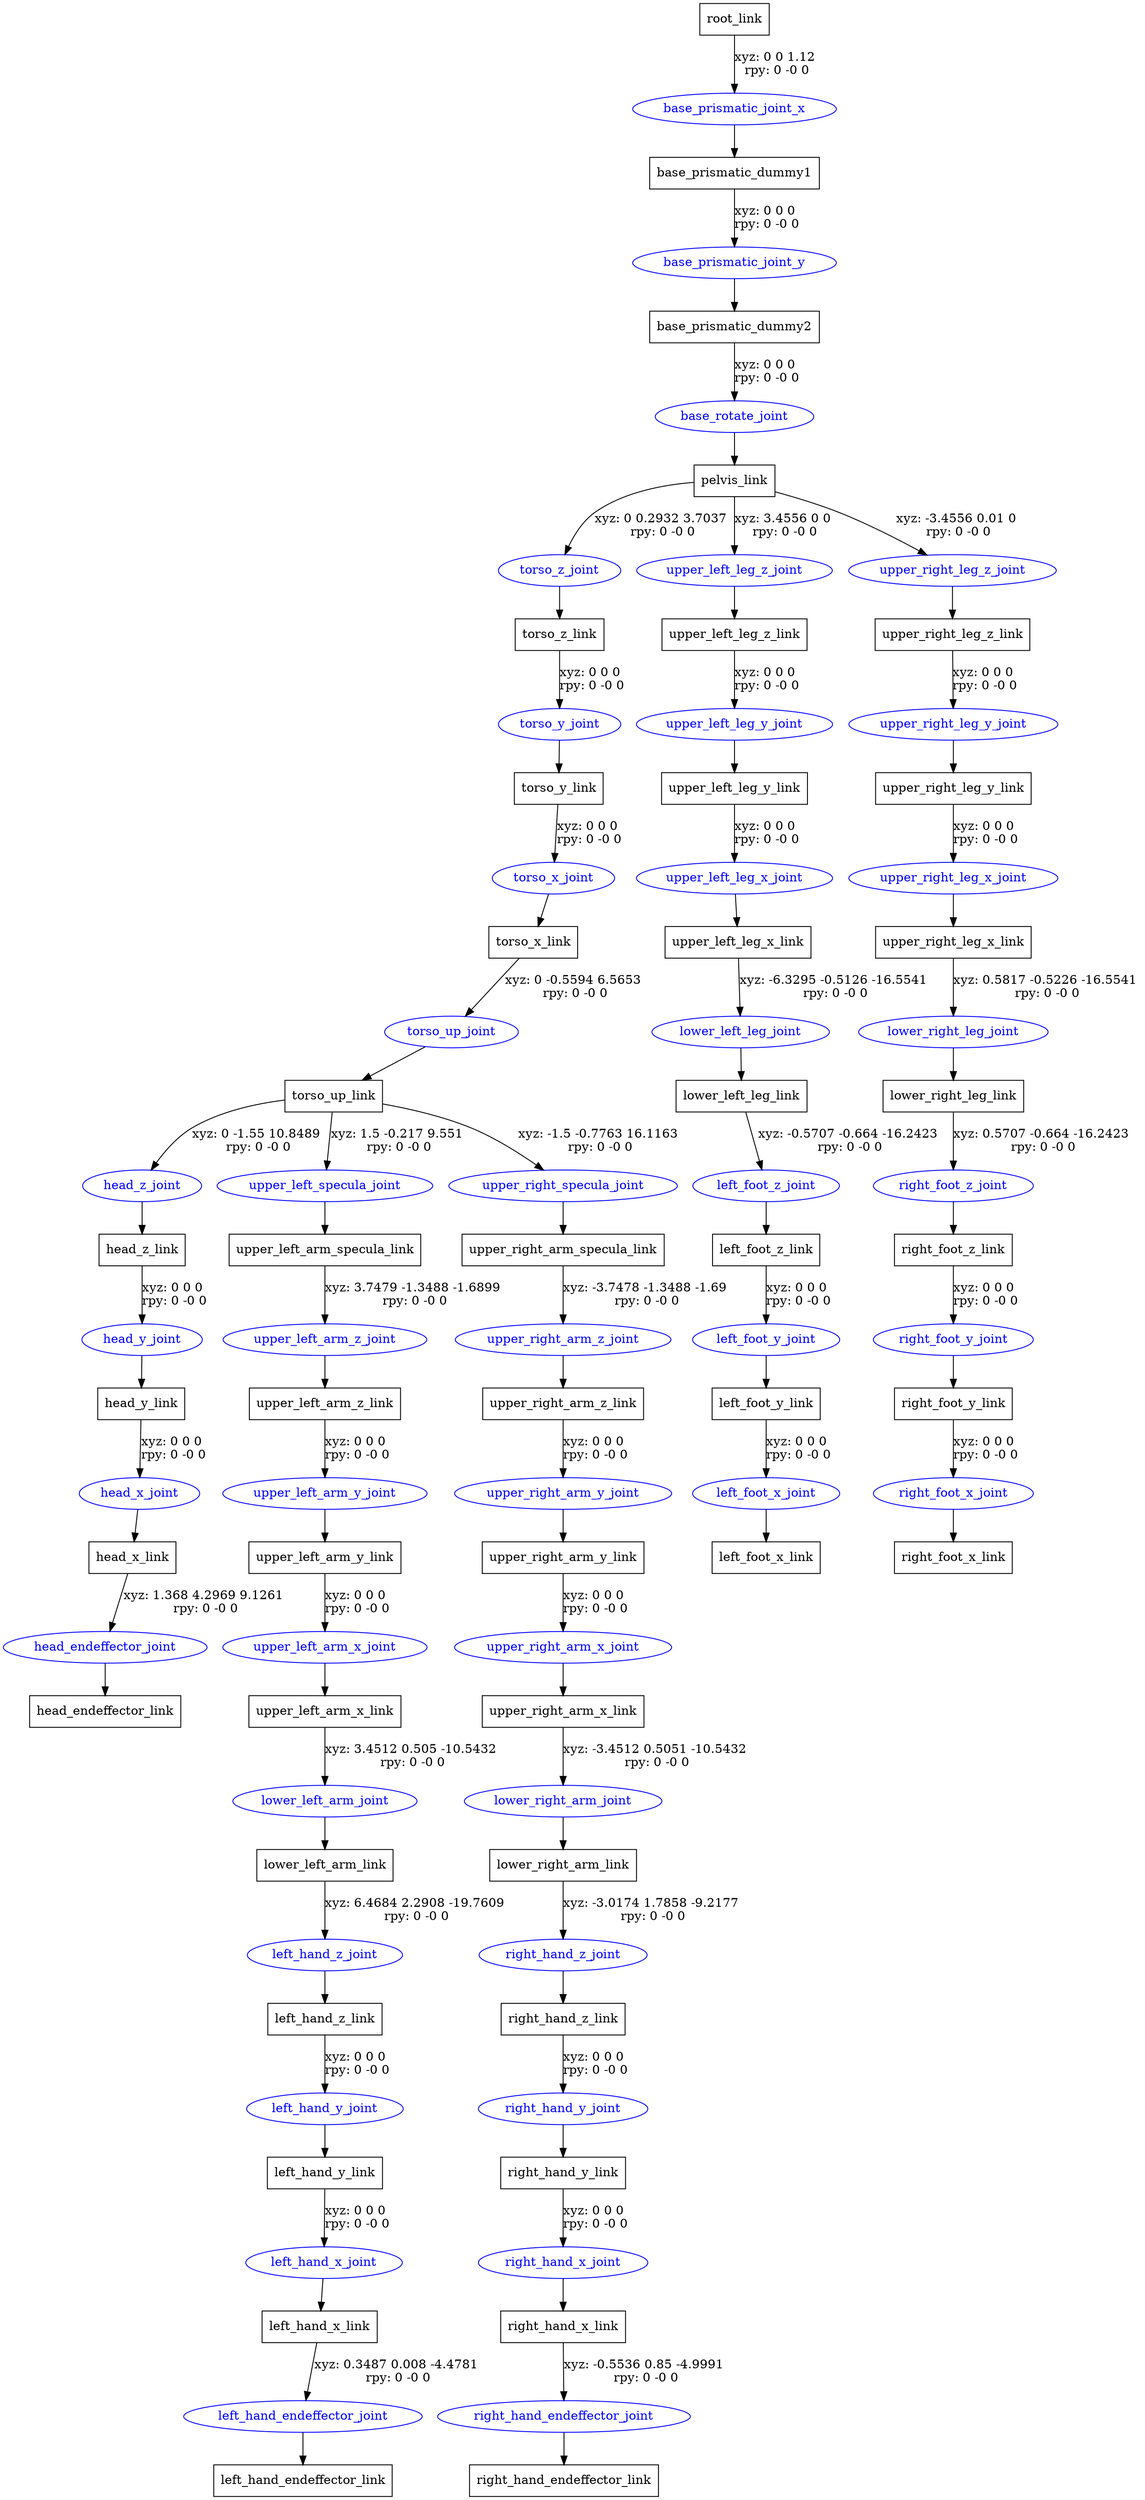digraph G {
node [shape=box];
"root_link" [label="root_link"];
"base_prismatic_dummy1" [label="base_prismatic_dummy1"];
"base_prismatic_dummy2" [label="base_prismatic_dummy2"];
"pelvis_link" [label="pelvis_link"];
"torso_z_link" [label="torso_z_link"];
"torso_y_link" [label="torso_y_link"];
"torso_x_link" [label="torso_x_link"];
"torso_up_link" [label="torso_up_link"];
"head_z_link" [label="head_z_link"];
"head_y_link" [label="head_y_link"];
"head_x_link" [label="head_x_link"];
"head_endeffector_link" [label="head_endeffector_link"];
"upper_left_arm_specula_link" [label="upper_left_arm_specula_link"];
"upper_left_arm_z_link" [label="upper_left_arm_z_link"];
"upper_left_arm_y_link" [label="upper_left_arm_y_link"];
"upper_left_arm_x_link" [label="upper_left_arm_x_link"];
"lower_left_arm_link" [label="lower_left_arm_link"];
"left_hand_z_link" [label="left_hand_z_link"];
"left_hand_y_link" [label="left_hand_y_link"];
"left_hand_x_link" [label="left_hand_x_link"];
"left_hand_endeffector_link" [label="left_hand_endeffector_link"];
"upper_right_arm_specula_link" [label="upper_right_arm_specula_link"];
"upper_right_arm_z_link" [label="upper_right_arm_z_link"];
"upper_right_arm_y_link" [label="upper_right_arm_y_link"];
"upper_right_arm_x_link" [label="upper_right_arm_x_link"];
"lower_right_arm_link" [label="lower_right_arm_link"];
"right_hand_z_link" [label="right_hand_z_link"];
"right_hand_y_link" [label="right_hand_y_link"];
"right_hand_x_link" [label="right_hand_x_link"];
"right_hand_endeffector_link" [label="right_hand_endeffector_link"];
"upper_left_leg_z_link" [label="upper_left_leg_z_link"];
"upper_left_leg_y_link" [label="upper_left_leg_y_link"];
"upper_left_leg_x_link" [label="upper_left_leg_x_link"];
"lower_left_leg_link" [label="lower_left_leg_link"];
"left_foot_z_link" [label="left_foot_z_link"];
"left_foot_y_link" [label="left_foot_y_link"];
"left_foot_x_link" [label="left_foot_x_link"];
"upper_right_leg_z_link" [label="upper_right_leg_z_link"];
"upper_right_leg_y_link" [label="upper_right_leg_y_link"];
"upper_right_leg_x_link" [label="upper_right_leg_x_link"];
"lower_right_leg_link" [label="lower_right_leg_link"];
"right_foot_z_link" [label="right_foot_z_link"];
"right_foot_y_link" [label="right_foot_y_link"];
"right_foot_x_link" [label="right_foot_x_link"];
node [shape=ellipse, color=blue, fontcolor=blue];
"root_link" -> "base_prismatic_joint_x" [label="xyz: 0 0 1.12 \nrpy: 0 -0 0"]
"base_prismatic_joint_x" -> "base_prismatic_dummy1"
"base_prismatic_dummy1" -> "base_prismatic_joint_y" [label="xyz: 0 0 0 \nrpy: 0 -0 0"]
"base_prismatic_joint_y" -> "base_prismatic_dummy2"
"base_prismatic_dummy2" -> "base_rotate_joint" [label="xyz: 0 0 0 \nrpy: 0 -0 0"]
"base_rotate_joint" -> "pelvis_link"
"pelvis_link" -> "torso_z_joint" [label="xyz: 0 0.2932 3.7037 \nrpy: 0 -0 0"]
"torso_z_joint" -> "torso_z_link"
"torso_z_link" -> "torso_y_joint" [label="xyz: 0 0 0 \nrpy: 0 -0 0"]
"torso_y_joint" -> "torso_y_link"
"torso_y_link" -> "torso_x_joint" [label="xyz: 0 0 0 \nrpy: 0 -0 0"]
"torso_x_joint" -> "torso_x_link"
"torso_x_link" -> "torso_up_joint" [label="xyz: 0 -0.5594 6.5653 \nrpy: 0 -0 0"]
"torso_up_joint" -> "torso_up_link"
"torso_up_link" -> "head_z_joint" [label="xyz: 0 -1.55 10.8489 \nrpy: 0 -0 0"]
"head_z_joint" -> "head_z_link"
"head_z_link" -> "head_y_joint" [label="xyz: 0 0 0 \nrpy: 0 -0 0"]
"head_y_joint" -> "head_y_link"
"head_y_link" -> "head_x_joint" [label="xyz: 0 0 0 \nrpy: 0 -0 0"]
"head_x_joint" -> "head_x_link"
"head_x_link" -> "head_endeffector_joint" [label="xyz: 1.368 4.2969 9.1261 \nrpy: 0 -0 0"]
"head_endeffector_joint" -> "head_endeffector_link"
"torso_up_link" -> "upper_left_specula_joint" [label="xyz: 1.5 -0.217 9.551 \nrpy: 0 -0 0"]
"upper_left_specula_joint" -> "upper_left_arm_specula_link"
"upper_left_arm_specula_link" -> "upper_left_arm_z_joint" [label="xyz: 3.7479 -1.3488 -1.6899 \nrpy: 0 -0 0"]
"upper_left_arm_z_joint" -> "upper_left_arm_z_link"
"upper_left_arm_z_link" -> "upper_left_arm_y_joint" [label="xyz: 0 0 0 \nrpy: 0 -0 0"]
"upper_left_arm_y_joint" -> "upper_left_arm_y_link"
"upper_left_arm_y_link" -> "upper_left_arm_x_joint" [label="xyz: 0 0 0 \nrpy: 0 -0 0"]
"upper_left_arm_x_joint" -> "upper_left_arm_x_link"
"upper_left_arm_x_link" -> "lower_left_arm_joint" [label="xyz: 3.4512 0.505 -10.5432 \nrpy: 0 -0 0"]
"lower_left_arm_joint" -> "lower_left_arm_link"
"lower_left_arm_link" -> "left_hand_z_joint" [label="xyz: 6.4684 2.2908 -19.7609 \nrpy: 0 -0 0"]
"left_hand_z_joint" -> "left_hand_z_link"
"left_hand_z_link" -> "left_hand_y_joint" [label="xyz: 0 0 0 \nrpy: 0 -0 0"]
"left_hand_y_joint" -> "left_hand_y_link"
"left_hand_y_link" -> "left_hand_x_joint" [label="xyz: 0 0 0 \nrpy: 0 -0 0"]
"left_hand_x_joint" -> "left_hand_x_link"
"left_hand_x_link" -> "left_hand_endeffector_joint" [label="xyz: 0.3487 0.008 -4.4781 \nrpy: 0 -0 0"]
"left_hand_endeffector_joint" -> "left_hand_endeffector_link"
"torso_up_link" -> "upper_right_specula_joint" [label="xyz: -1.5 -0.7763 16.1163 \nrpy: 0 -0 0"]
"upper_right_specula_joint" -> "upper_right_arm_specula_link"
"upper_right_arm_specula_link" -> "upper_right_arm_z_joint" [label="xyz: -3.7478 -1.3488 -1.69 \nrpy: 0 -0 0"]
"upper_right_arm_z_joint" -> "upper_right_arm_z_link"
"upper_right_arm_z_link" -> "upper_right_arm_y_joint" [label="xyz: 0 0 0 \nrpy: 0 -0 0"]
"upper_right_arm_y_joint" -> "upper_right_arm_y_link"
"upper_right_arm_y_link" -> "upper_right_arm_x_joint" [label="xyz: 0 0 0 \nrpy: 0 -0 0"]
"upper_right_arm_x_joint" -> "upper_right_arm_x_link"
"upper_right_arm_x_link" -> "lower_right_arm_joint" [label="xyz: -3.4512 0.5051 -10.5432 \nrpy: 0 -0 0"]
"lower_right_arm_joint" -> "lower_right_arm_link"
"lower_right_arm_link" -> "right_hand_z_joint" [label="xyz: -3.0174 1.7858 -9.2177 \nrpy: 0 -0 0"]
"right_hand_z_joint" -> "right_hand_z_link"
"right_hand_z_link" -> "right_hand_y_joint" [label="xyz: 0 0 0 \nrpy: 0 -0 0"]
"right_hand_y_joint" -> "right_hand_y_link"
"right_hand_y_link" -> "right_hand_x_joint" [label="xyz: 0 0 0 \nrpy: 0 -0 0"]
"right_hand_x_joint" -> "right_hand_x_link"
"right_hand_x_link" -> "right_hand_endeffector_joint" [label="xyz: -0.5536 0.85 -4.9991 \nrpy: 0 -0 0"]
"right_hand_endeffector_joint" -> "right_hand_endeffector_link"
"pelvis_link" -> "upper_left_leg_z_joint" [label="xyz: 3.4556 0 0 \nrpy: 0 -0 0"]
"upper_left_leg_z_joint" -> "upper_left_leg_z_link"
"upper_left_leg_z_link" -> "upper_left_leg_y_joint" [label="xyz: 0 0 0 \nrpy: 0 -0 0"]
"upper_left_leg_y_joint" -> "upper_left_leg_y_link"
"upper_left_leg_y_link" -> "upper_left_leg_x_joint" [label="xyz: 0 0 0 \nrpy: 0 -0 0"]
"upper_left_leg_x_joint" -> "upper_left_leg_x_link"
"upper_left_leg_x_link" -> "lower_left_leg_joint" [label="xyz: -6.3295 -0.5126 -16.5541 \nrpy: 0 -0 0"]
"lower_left_leg_joint" -> "lower_left_leg_link"
"lower_left_leg_link" -> "left_foot_z_joint" [label="xyz: -0.5707 -0.664 -16.2423 \nrpy: 0 -0 0"]
"left_foot_z_joint" -> "left_foot_z_link"
"left_foot_z_link" -> "left_foot_y_joint" [label="xyz: 0 0 0 \nrpy: 0 -0 0"]
"left_foot_y_joint" -> "left_foot_y_link"
"left_foot_y_link" -> "left_foot_x_joint" [label="xyz: 0 0 0 \nrpy: 0 -0 0"]
"left_foot_x_joint" -> "left_foot_x_link"
"pelvis_link" -> "upper_right_leg_z_joint" [label="xyz: -3.4556 0.01 0 \nrpy: 0 -0 0"]
"upper_right_leg_z_joint" -> "upper_right_leg_z_link"
"upper_right_leg_z_link" -> "upper_right_leg_y_joint" [label="xyz: 0 0 0 \nrpy: 0 -0 0"]
"upper_right_leg_y_joint" -> "upper_right_leg_y_link"
"upper_right_leg_y_link" -> "upper_right_leg_x_joint" [label="xyz: 0 0 0 \nrpy: 0 -0 0"]
"upper_right_leg_x_joint" -> "upper_right_leg_x_link"
"upper_right_leg_x_link" -> "lower_right_leg_joint" [label="xyz: 0.5817 -0.5226 -16.5541 \nrpy: 0 -0 0"]
"lower_right_leg_joint" -> "lower_right_leg_link"
"lower_right_leg_link" -> "right_foot_z_joint" [label="xyz: 0.5707 -0.664 -16.2423 \nrpy: 0 -0 0"]
"right_foot_z_joint" -> "right_foot_z_link"
"right_foot_z_link" -> "right_foot_y_joint" [label="xyz: 0 0 0 \nrpy: 0 -0 0"]
"right_foot_y_joint" -> "right_foot_y_link"
"right_foot_y_link" -> "right_foot_x_joint" [label="xyz: 0 0 0 \nrpy: 0 -0 0"]
"right_foot_x_joint" -> "right_foot_x_link"
}
